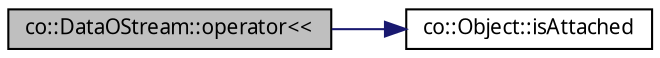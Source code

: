 digraph "co::DataOStream::operator&lt;&lt;"
{
  edge [fontname="Sans",fontsize="10",labelfontname="Sans",labelfontsize="10"];
  node [fontname="Sans",fontsize="10",shape=record];
  rankdir="LR";
  Node1 [label="co::DataOStream::operator\<\<",height=0.2,width=0.4,color="black", fillcolor="grey75", style="filled" fontcolor="black"];
  Node1 -> Node2 [color="midnightblue",fontsize="10",style="solid",fontname="Sans"];
  Node2 [label="co::Object::isAttached",height=0.2,width=0.4,color="black", fillcolor="white", style="filled",URL="$classco_1_1Object.html#aecac4323c819cf3e9f6c74fcf6377429"];
}
